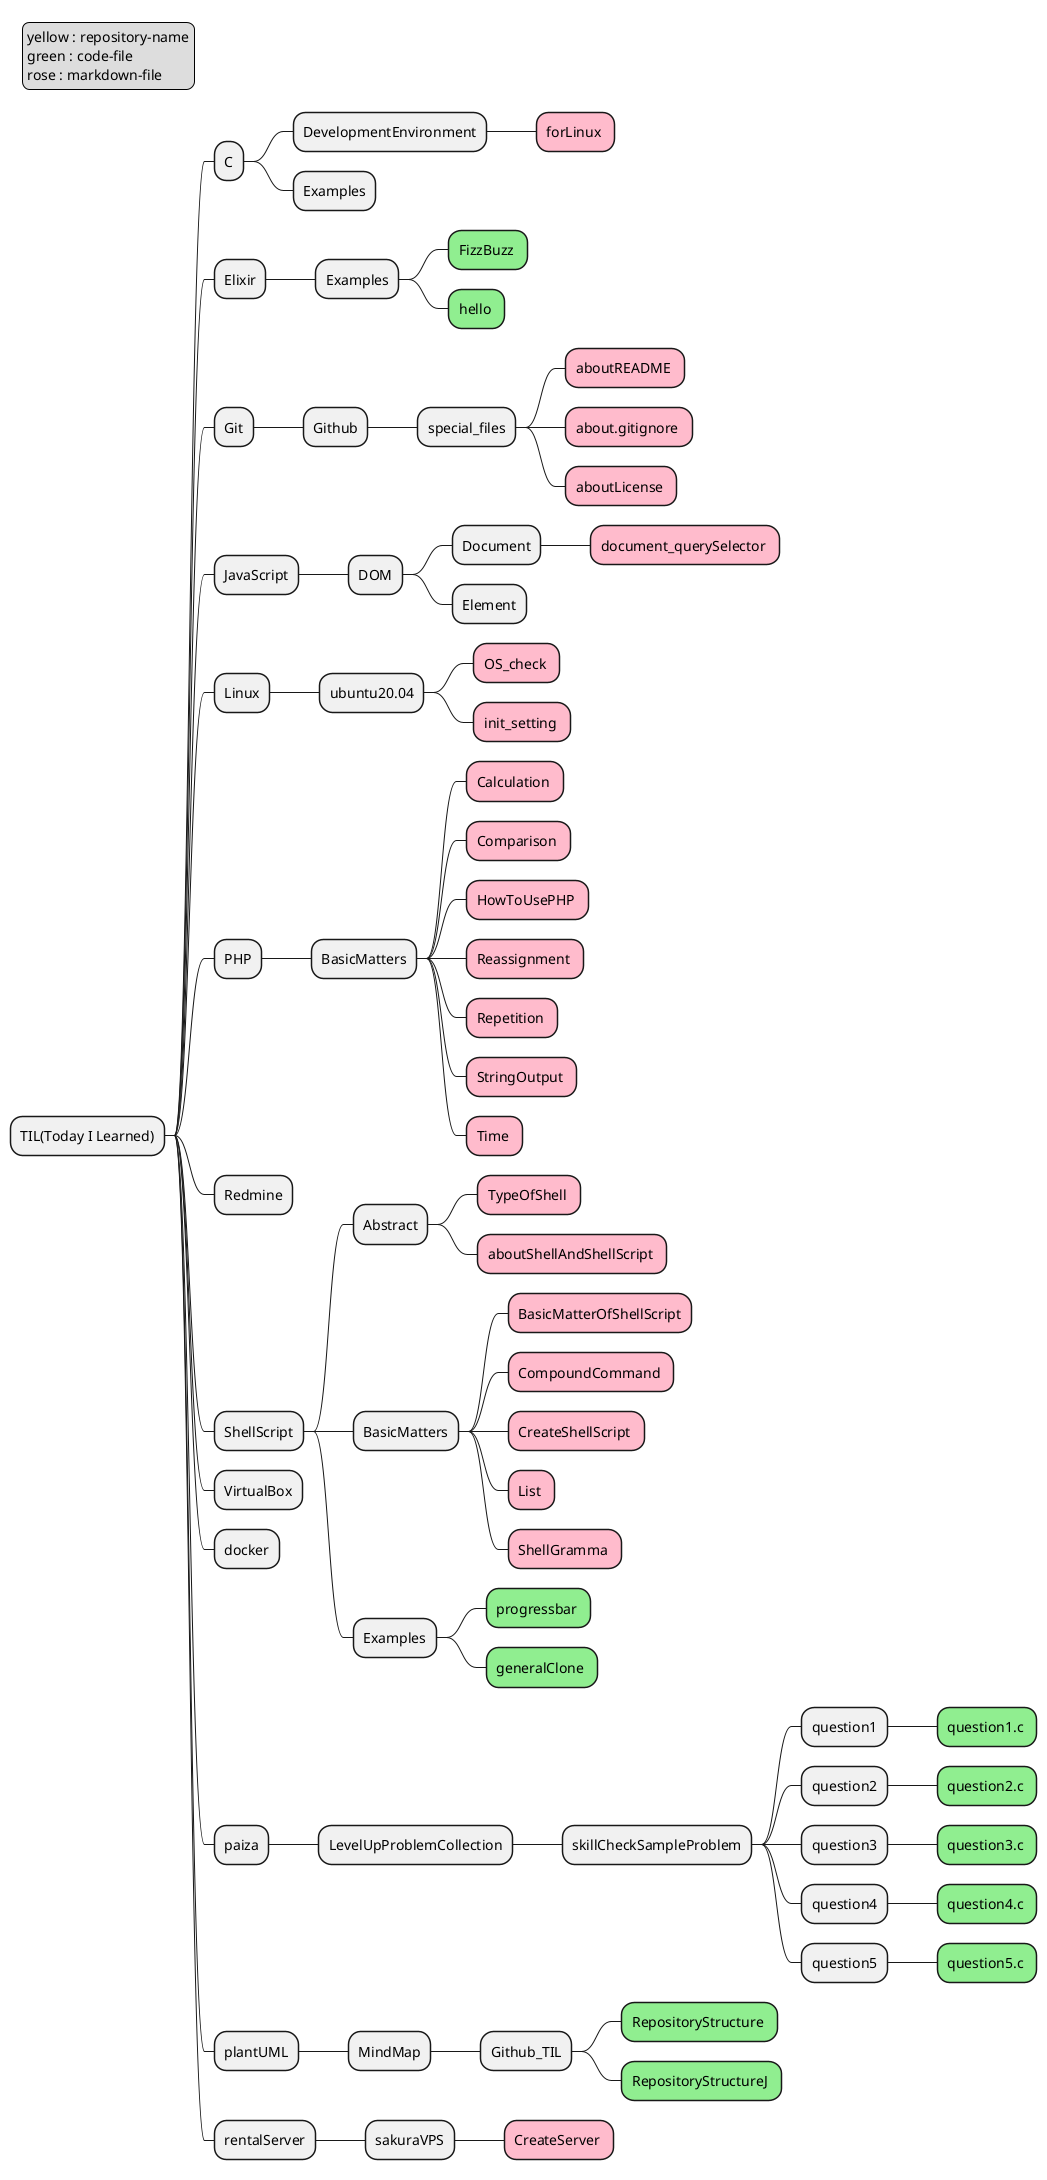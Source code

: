 @startmindmap RepositoryStructure
<style>
mindmapDiagram {
  .green {
    BackgroundColor #90ee90
  }
  .rose {
    BackgroundColor #FFBBCC
  }
}
</style>

* TIL(Today I Learned)

** C
*** DevelopmentEnvironment
**** forLinux <<rose>>
*** Examples

** Elixir
*** Examples
**** FizzBuzz <<green>>
**** hello <<green>>

** Git
*** Github
**** special_files
***** aboutREADME <<rose>>
***** about.gitignore <<rose>>
***** aboutLicense <<rose>>

** JavaScript
*** DOM
**** Document
***** document_querySelector <<rose>>
**** Element

** Linux
*** ubuntu20.04
**** OS_check <<rose>>
**** init_setting <<rose>>

** PHP
*** BasicMatters
**** Calculation <<rose>>
**** Comparison <<rose>>
**** HowToUsePHP <<rose>>
**** Reassignment <<rose>>
**** Repetition <<rose>>
**** StringOutput <<rose>>
**** Time <<rose>>

** Redmine

** ShellScript
*** Abstract
**** TypeOfShell <<rose>>
**** aboutShellAndShellScript <<rose>>
*** BasicMatters
**** BasicMatterOfShellScript<<rose>>
**** CompoundCommand <<rose>>
**** CreateShellScript <<rose>>
**** List <<rose>>
**** ShellGramma <<rose>>
*** Examples
**** progressbar <<green>>
**** generalClone <<green>>

** VirtualBox

** docker

** paiza
*** LevelUpProblemCollection
**** skillCheckSampleProblem
***** question1
****** question1.c <<green>>
***** question2
****** question2.c <<green>>
***** question3
****** question3.c <<green>>
***** question4
****** question4.c <<green>>
***** question5
****** question5.c <<green>>

** plantUML
*** MindMap
**** Github_TIL
***** RepositoryStructure <<green>>
***** RepositoryStructureJ <<green>>

** rentalServer
*** sakuraVPS
**** CreateServer <<rose>>


legend top left
    yellow : repository-name
    green : code-file
    rose : markdown-file
endlegend

@endmindmap
